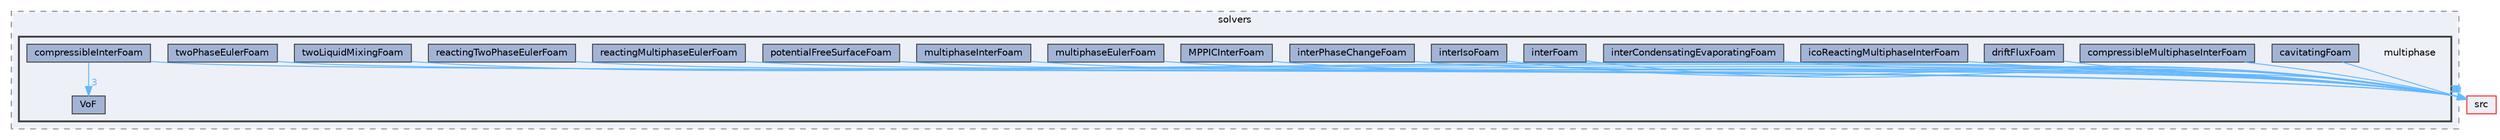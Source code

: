 digraph "applications/solvers/multiphase"
{
 // LATEX_PDF_SIZE
  bgcolor="transparent";
  edge [fontname=Helvetica,fontsize=10,labelfontname=Helvetica,labelfontsize=10];
  node [fontname=Helvetica,fontsize=10,shape=box,height=0.2,width=0.4];
  compound=true
  subgraph clusterdir_fdd174abb8ada244b49e98779c87ac3c {
    graph [ bgcolor="#edf0f7", pencolor="grey50", label="solvers", fontname=Helvetica,fontsize=10 style="filled,dashed", URL="dir_fdd174abb8ada244b49e98779c87ac3c.html",tooltip=""]
  subgraph clusterdir_d62a5a20700de1cb9696e405d497a576 {
    graph [ bgcolor="#edf0f7", pencolor="grey25", label="", fontname=Helvetica,fontsize=10 style="filled,bold", URL="dir_d62a5a20700de1cb9696e405d497a576.html",tooltip=""]
    dir_d62a5a20700de1cb9696e405d497a576 [shape=plaintext, label="multiphase"];
  dir_ebc4a50cd94b4d9cf2a6a622cea77dff [label="cavitatingFoam", fillcolor="#a2b4d6", color="grey25", style="filled", URL="dir_ebc4a50cd94b4d9cf2a6a622cea77dff.html",tooltip=""];
  dir_fb05bcc430bbe51efa429e7fa7725607 [label="compressibleInterFoam", fillcolor="#a2b4d6", color="grey25", style="filled", URL="dir_fb05bcc430bbe51efa429e7fa7725607.html",tooltip=""];
  dir_75bd1829166ce4d491db72d27f90896f [label="compressibleMultiphaseInterFoam", fillcolor="#a2b4d6", color="grey25", style="filled", URL="dir_75bd1829166ce4d491db72d27f90896f.html",tooltip=""];
  dir_0c082c89dfcc226032574eee25dcdb41 [label="driftFluxFoam", fillcolor="#a2b4d6", color="grey25", style="filled", URL="dir_0c082c89dfcc226032574eee25dcdb41.html",tooltip=""];
  dir_1ff87e91ba7f0e4bf8179bd47788b26b [label="icoReactingMultiphaseInterFoam", fillcolor="#a2b4d6", color="grey25", style="filled", URL="dir_1ff87e91ba7f0e4bf8179bd47788b26b.html",tooltip=""];
  dir_33ede23bbfdf54ef70385df3b58095a2 [label="interCondensatingEvaporatingFoam", fillcolor="#a2b4d6", color="grey25", style="filled", URL="dir_33ede23bbfdf54ef70385df3b58095a2.html",tooltip=""];
  dir_6cbc35a456677982ef0a79ee58fc4be3 [label="interFoam", fillcolor="#a2b4d6", color="grey25", style="filled", URL="dir_6cbc35a456677982ef0a79ee58fc4be3.html",tooltip=""];
  dir_7e8978cb841d433118e8a79d47434605 [label="interIsoFoam", fillcolor="#a2b4d6", color="grey25", style="filled", URL="dir_7e8978cb841d433118e8a79d47434605.html",tooltip=""];
  dir_072f0e2674ae04115e1196cfcbf8d2aa [label="interPhaseChangeFoam", fillcolor="#a2b4d6", color="grey25", style="filled", URL="dir_072f0e2674ae04115e1196cfcbf8d2aa.html",tooltip=""];
  dir_54cdca7cebff09deb46975eb39a4816f [label="MPPICInterFoam", fillcolor="#a2b4d6", color="grey25", style="filled", URL="dir_54cdca7cebff09deb46975eb39a4816f.html",tooltip=""];
  dir_bdb3c14a9a2875c5ad517fe30fd83be7 [label="multiphaseEulerFoam", fillcolor="#a2b4d6", color="grey25", style="filled", URL="dir_bdb3c14a9a2875c5ad517fe30fd83be7.html",tooltip=""];
  dir_649325ba5518c6bdafc09ed81f46ff26 [label="multiphaseInterFoam", fillcolor="#a2b4d6", color="grey25", style="filled", URL="dir_649325ba5518c6bdafc09ed81f46ff26.html",tooltip=""];
  dir_40ec60a1fdb4f603452122e742a2be76 [label="potentialFreeSurfaceFoam", fillcolor="#a2b4d6", color="grey25", style="filled", URL="dir_40ec60a1fdb4f603452122e742a2be76.html",tooltip=""];
  dir_e7d5b21f51b77173d3cb7726ba739d15 [label="reactingMultiphaseEulerFoam", fillcolor="#a2b4d6", color="grey25", style="filled", URL="dir_e7d5b21f51b77173d3cb7726ba739d15.html",tooltip=""];
  dir_229185c9b5dcbf21bfd7c781fdabd9d8 [label="reactingTwoPhaseEulerFoam", fillcolor="#a2b4d6", color="grey25", style="filled", URL="dir_229185c9b5dcbf21bfd7c781fdabd9d8.html",tooltip=""];
  dir_d593837003da2a35fc5309fd56361a04 [label="twoLiquidMixingFoam", fillcolor="#a2b4d6", color="grey25", style="filled", URL="dir_d593837003da2a35fc5309fd56361a04.html",tooltip=""];
  dir_9a8884475cf7812a7a55716c3274f065 [label="twoPhaseEulerFoam", fillcolor="#a2b4d6", color="grey25", style="filled", URL="dir_9a8884475cf7812a7a55716c3274f065.html",tooltip=""];
  dir_cfe487b9a1ffbcf0a88127011618677b [label="VoF", fillcolor="#a2b4d6", color="grey25", style="filled", URL="dir_cfe487b9a1ffbcf0a88127011618677b.html",tooltip=""];
  }
  }
  dir_68267d1309a1af8e8297ef4c3efbcdba [label="src", fillcolor="#edf0f7", color="red", style="filled", URL="dir_68267d1309a1af8e8297ef4c3efbcdba.html",tooltip=""];
  dir_ebc4a50cd94b4d9cf2a6a622cea77dff->dir_68267d1309a1af8e8297ef4c3efbcdba [headlabel="4", labeldistance=1.5 headhref="dir_000403_003729.html" href="dir_000403_003729.html" color="steelblue1" fontcolor="steelblue1"];
  dir_fb05bcc430bbe51efa429e7fa7725607->dir_68267d1309a1af8e8297ef4c3efbcdba [headlabel="31", labeldistance=1.5 headhref="dir_000591_003729.html" href="dir_000591_003729.html" color="steelblue1" fontcolor="steelblue1"];
  dir_fb05bcc430bbe51efa429e7fa7725607->dir_cfe487b9a1ffbcf0a88127011618677b [headlabel="3", labeldistance=1.5 headhref="dir_000591_004288.html" href="dir_000591_004288.html" color="steelblue1" fontcolor="steelblue1"];
  dir_75bd1829166ce4d491db72d27f90896f->dir_68267d1309a1af8e8297ef4c3efbcdba [headlabel="11", labeldistance=1.5 headhref="dir_000593_003729.html" href="dir_000593_003729.html" color="steelblue1" fontcolor="steelblue1"];
  dir_0c082c89dfcc226032574eee25dcdb41->dir_68267d1309a1af8e8297ef4c3efbcdba [headlabel="19", labeldistance=1.5 headhref="dir_001048_003729.html" href="dir_001048_003729.html" color="steelblue1" fontcolor="steelblue1"];
  dir_1ff87e91ba7f0e4bf8179bd47788b26b->dir_68267d1309a1af8e8297ef4c3efbcdba [headlabel="22", labeldistance=1.5 headhref="dir_001771_003729.html" href="dir_001771_003729.html" color="steelblue1" fontcolor="steelblue1"];
  dir_33ede23bbfdf54ef70385df3b58095a2->dir_68267d1309a1af8e8297ef4c3efbcdba [headlabel="11", labeldistance=1.5 headhref="dir_001885_003729.html" href="dir_001885_003729.html" color="steelblue1" fontcolor="steelblue1"];
  dir_6cbc35a456677982ef0a79ee58fc4be3->dir_68267d1309a1af8e8297ef4c3efbcdba [headlabel="19", labeldistance=1.5 headhref="dir_001911_003729.html" href="dir_001911_003729.html" color="steelblue1" fontcolor="steelblue1"];
  dir_7e8978cb841d433118e8a79d47434605->dir_68267d1309a1af8e8297ef4c3efbcdba [headlabel="4", labeldistance=1.5 headhref="dir_001912_003729.html" href="dir_001912_003729.html" color="steelblue1" fontcolor="steelblue1"];
  dir_072f0e2674ae04115e1196cfcbf8d2aa->dir_68267d1309a1af8e8297ef4c3efbcdba [headlabel="15", labeldistance=1.5 headhref="dir_001916_003729.html" href="dir_001916_003729.html" color="steelblue1" fontcolor="steelblue1"];
  dir_54cdca7cebff09deb46975eb39a4816f->dir_68267d1309a1af8e8297ef4c3efbcdba [headlabel="3", labeldistance=1.5 headhref="dir_002460_003729.html" href="dir_002460_003729.html" color="steelblue1" fontcolor="steelblue1"];
  dir_bdb3c14a9a2875c5ad517fe30fd83be7->dir_68267d1309a1af8e8297ef4c3efbcdba [headlabel="2", labeldistance=1.5 headhref="dir_002483_003729.html" href="dir_002483_003729.html" color="steelblue1" fontcolor="steelblue1"];
  dir_649325ba5518c6bdafc09ed81f46ff26->dir_68267d1309a1af8e8297ef4c3efbcdba [headlabel="12", labeldistance=1.5 headhref="dir_002485_003729.html" href="dir_002485_003729.html" color="steelblue1" fontcolor="steelblue1"];
  dir_40ec60a1fdb4f603452122e742a2be76->dir_68267d1309a1af8e8297ef4c3efbcdba [headlabel="1", labeldistance=1.5 headhref="dir_003020_003729.html" href="dir_003020_003729.html" color="steelblue1" fontcolor="steelblue1"];
  dir_e7d5b21f51b77173d3cb7726ba739d15->dir_68267d1309a1af8e8297ef4c3efbcdba [headlabel="3", labeldistance=1.5 headhref="dir_003224_003729.html" href="dir_003224_003729.html" color="steelblue1" fontcolor="steelblue1"];
  dir_229185c9b5dcbf21bfd7c781fdabd9d8->dir_68267d1309a1af8e8297ef4c3efbcdba [headlabel="3", labeldistance=1.5 headhref="dir_003231_003729.html" href="dir_003231_003729.html" color="steelblue1" fontcolor="steelblue1"];
  dir_d593837003da2a35fc5309fd56361a04->dir_68267d1309a1af8e8297ef4c3efbcdba [headlabel="2", labeldistance=1.5 headhref="dir_004164_003729.html" href="dir_004164_003729.html" color="steelblue1" fontcolor="steelblue1"];
  dir_9a8884475cf7812a7a55716c3274f065->dir_68267d1309a1af8e8297ef4c3efbcdba [headlabel="3", labeldistance=1.5 headhref="dir_004167_003729.html" href="dir_004167_003729.html" color="steelblue1" fontcolor="steelblue1"];
}

